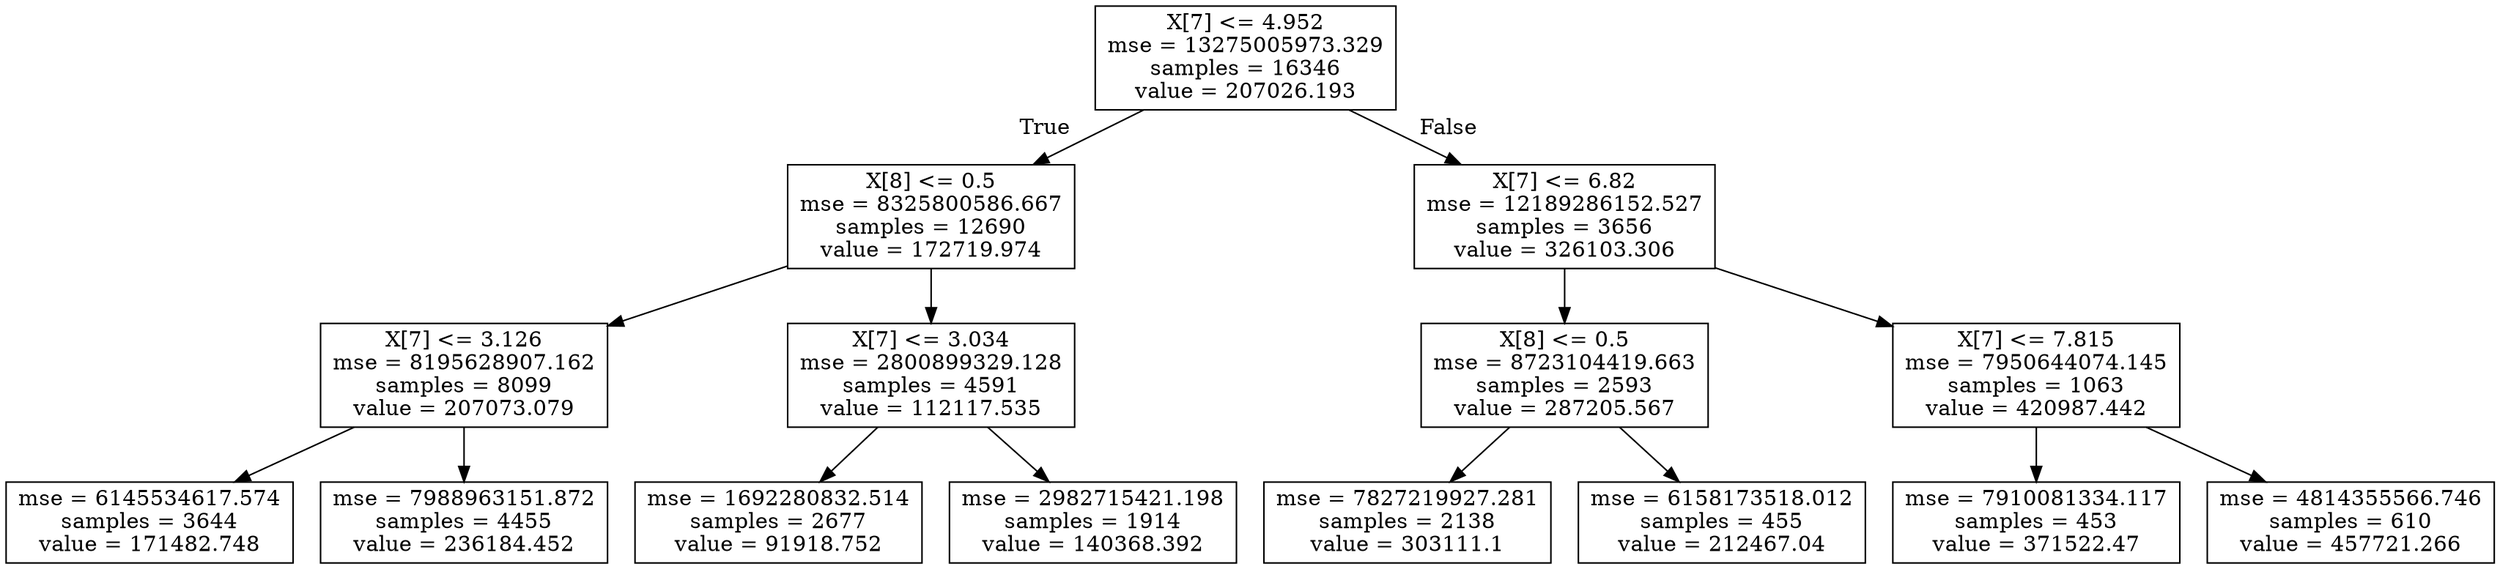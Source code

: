digraph Tree {
node [shape=box] ;
0 [label="X[7] <= 4.952\nmse = 13275005973.329\nsamples = 16346\nvalue = 207026.193"] ;
1 [label="X[8] <= 0.5\nmse = 8325800586.667\nsamples = 12690\nvalue = 172719.974"] ;
0 -> 1 [labeldistance=2.5, labelangle=45, headlabel="True"] ;
2 [label="X[7] <= 3.126\nmse = 8195628907.162\nsamples = 8099\nvalue = 207073.079"] ;
1 -> 2 ;
3 [label="mse = 6145534617.574\nsamples = 3644\nvalue = 171482.748"] ;
2 -> 3 ;
4 [label="mse = 7988963151.872\nsamples = 4455\nvalue = 236184.452"] ;
2 -> 4 ;
5 [label="X[7] <= 3.034\nmse = 2800899329.128\nsamples = 4591\nvalue = 112117.535"] ;
1 -> 5 ;
6 [label="mse = 1692280832.514\nsamples = 2677\nvalue = 91918.752"] ;
5 -> 6 ;
7 [label="mse = 2982715421.198\nsamples = 1914\nvalue = 140368.392"] ;
5 -> 7 ;
8 [label="X[7] <= 6.82\nmse = 12189286152.527\nsamples = 3656\nvalue = 326103.306"] ;
0 -> 8 [labeldistance=2.5, labelangle=-45, headlabel="False"] ;
9 [label="X[8] <= 0.5\nmse = 8723104419.663\nsamples = 2593\nvalue = 287205.567"] ;
8 -> 9 ;
10 [label="mse = 7827219927.281\nsamples = 2138\nvalue = 303111.1"] ;
9 -> 10 ;
11 [label="mse = 6158173518.012\nsamples = 455\nvalue = 212467.04"] ;
9 -> 11 ;
12 [label="X[7] <= 7.815\nmse = 7950644074.145\nsamples = 1063\nvalue = 420987.442"] ;
8 -> 12 ;
13 [label="mse = 7910081334.117\nsamples = 453\nvalue = 371522.47"] ;
12 -> 13 ;
14 [label="mse = 4814355566.746\nsamples = 610\nvalue = 457721.266"] ;
12 -> 14 ;
}
